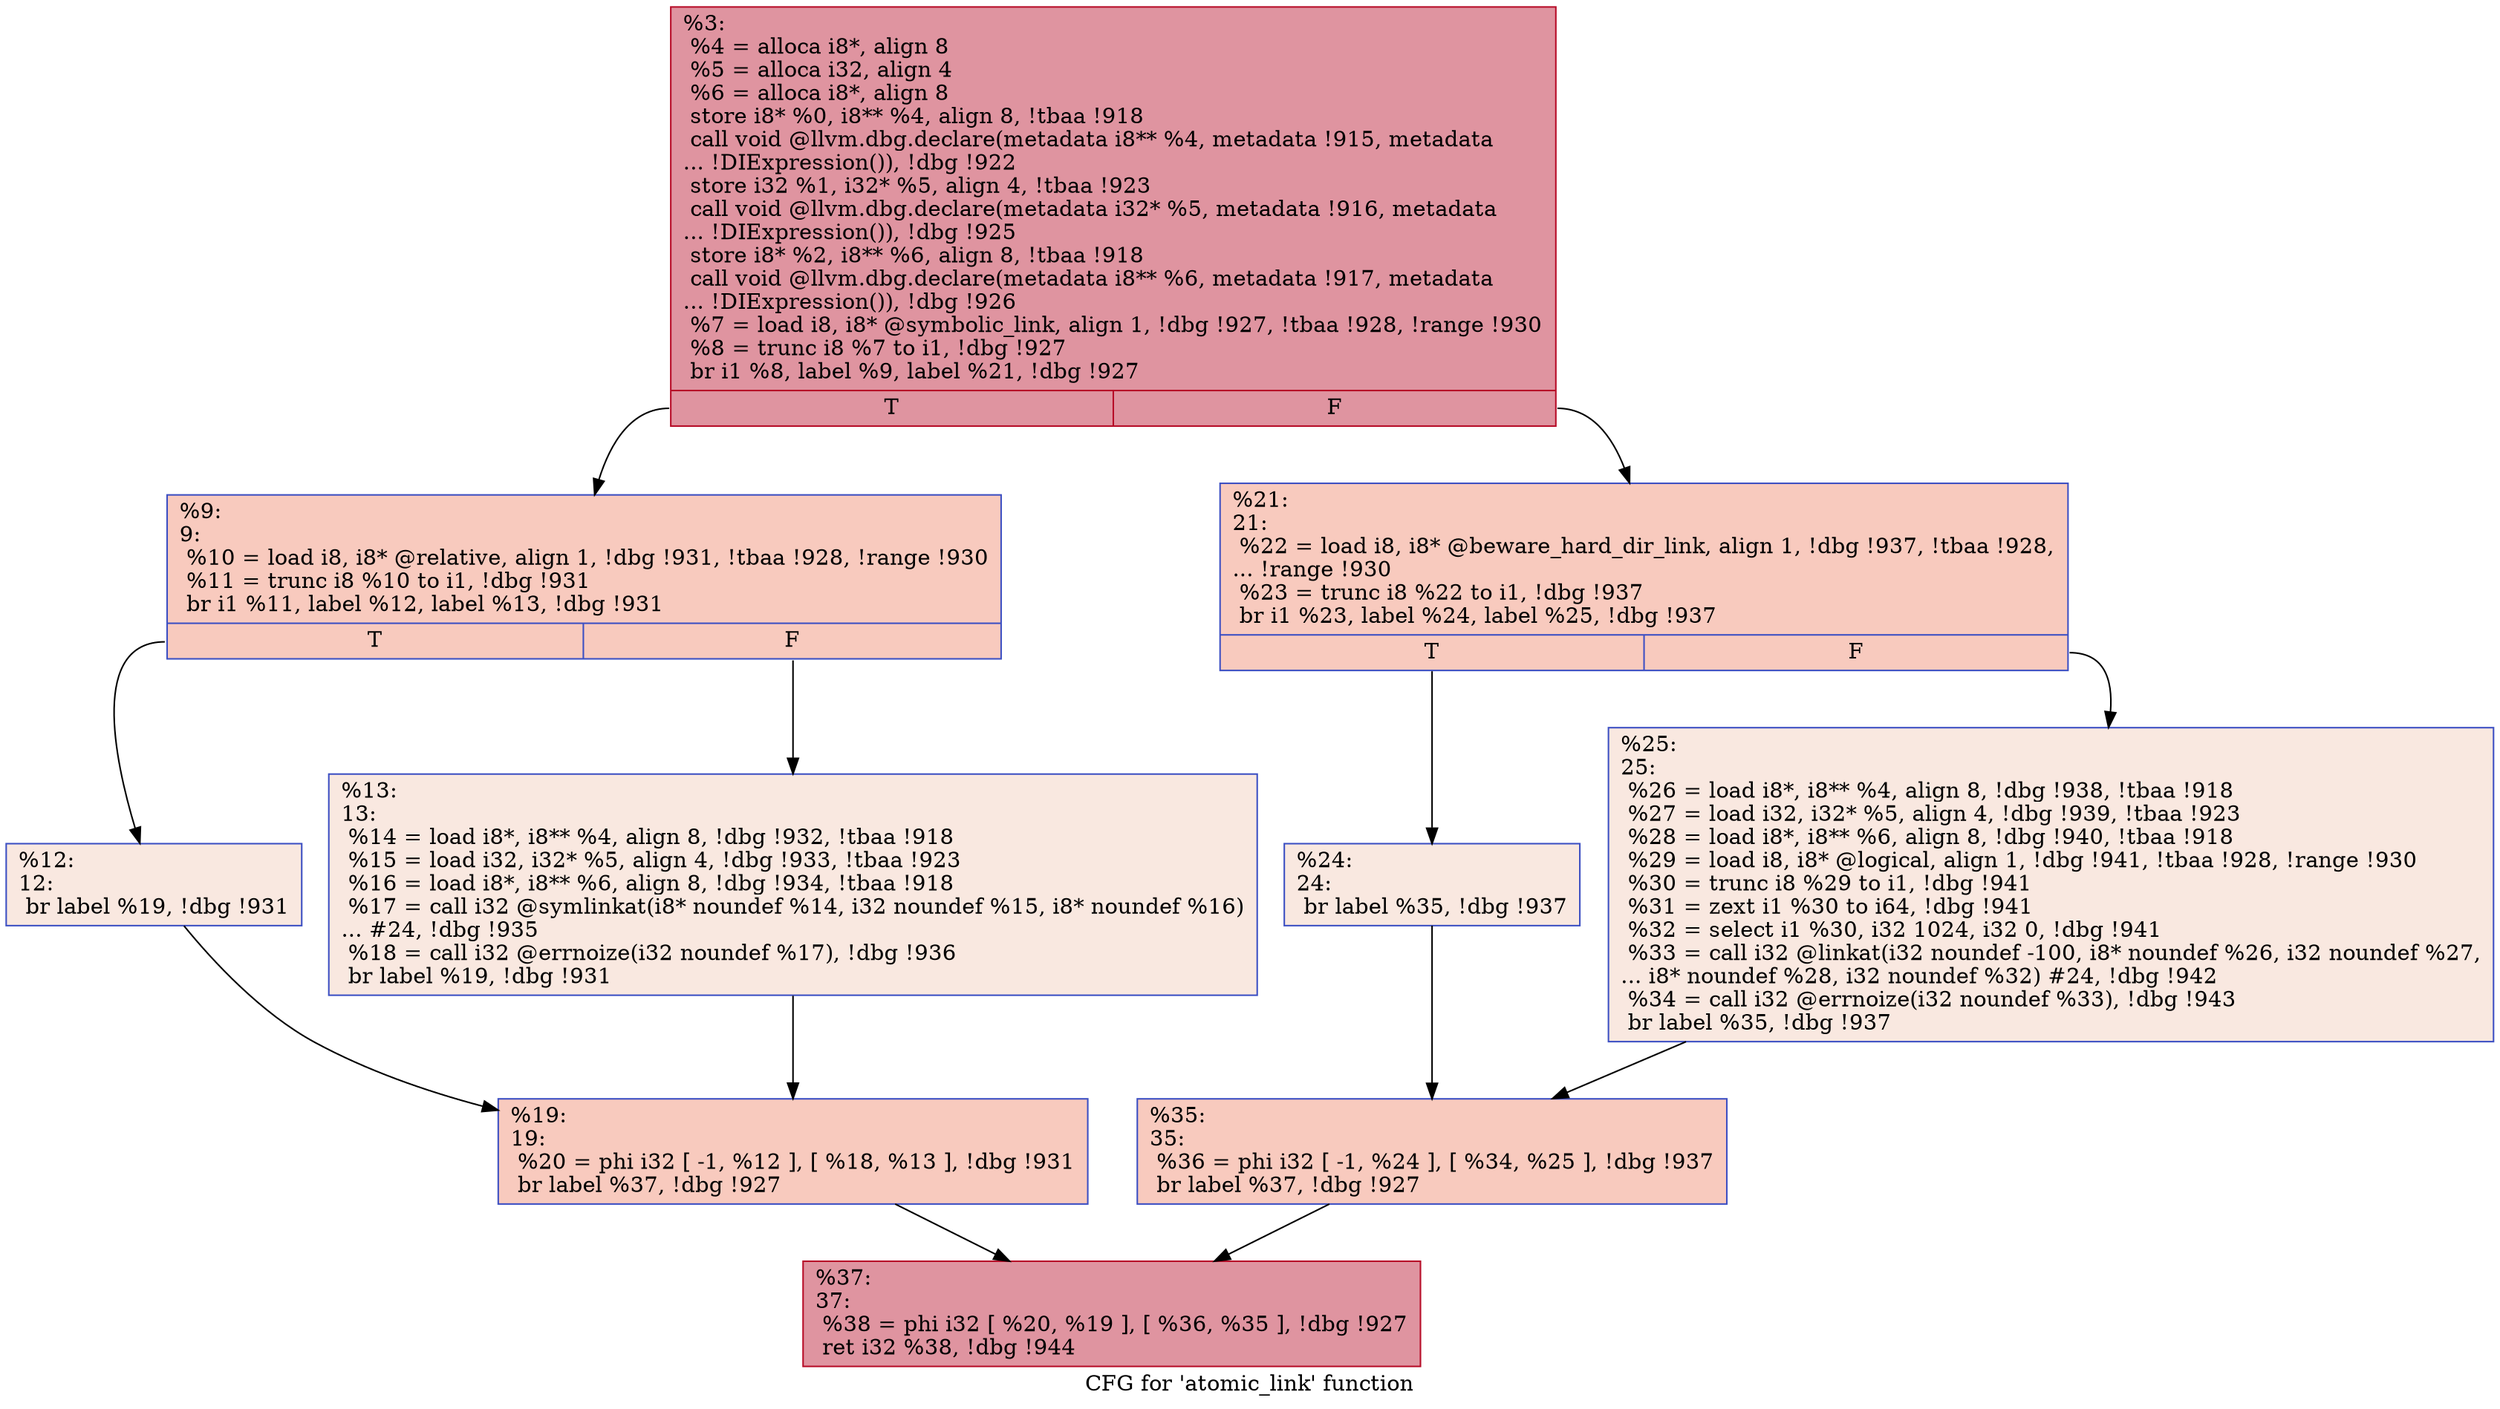 digraph "CFG for 'atomic_link' function" {
	label="CFG for 'atomic_link' function";

	Node0xb95260 [shape=record,color="#b70d28ff", style=filled, fillcolor="#b70d2870",label="{%3:\l  %4 = alloca i8*, align 8\l  %5 = alloca i32, align 4\l  %6 = alloca i8*, align 8\l  store i8* %0, i8** %4, align 8, !tbaa !918\l  call void @llvm.dbg.declare(metadata i8** %4, metadata !915, metadata\l... !DIExpression()), !dbg !922\l  store i32 %1, i32* %5, align 4, !tbaa !923\l  call void @llvm.dbg.declare(metadata i32* %5, metadata !916, metadata\l... !DIExpression()), !dbg !925\l  store i8* %2, i8** %6, align 8, !tbaa !918\l  call void @llvm.dbg.declare(metadata i8** %6, metadata !917, metadata\l... !DIExpression()), !dbg !926\l  %7 = load i8, i8* @symbolic_link, align 1, !dbg !927, !tbaa !928, !range !930\l  %8 = trunc i8 %7 to i1, !dbg !927\l  br i1 %8, label %9, label %21, !dbg !927\l|{<s0>T|<s1>F}}"];
	Node0xb95260:s0 -> Node0xb6c6c0;
	Node0xb95260:s1 -> Node0xb6c800;
	Node0xb6c6c0 [shape=record,color="#3d50c3ff", style=filled, fillcolor="#ef886b70",label="{%9:\l9:                                                \l  %10 = load i8, i8* @relative, align 1, !dbg !931, !tbaa !928, !range !930\l  %11 = trunc i8 %10 to i1, !dbg !931\l  br i1 %11, label %12, label %13, !dbg !931\l|{<s0>T|<s1>F}}"];
	Node0xb6c6c0:s0 -> Node0xb6c710;
	Node0xb6c6c0:s1 -> Node0xb6c760;
	Node0xb6c710 [shape=record,color="#3d50c3ff", style=filled, fillcolor="#f1ccb870",label="{%12:\l12:                                               \l  br label %19, !dbg !931\l}"];
	Node0xb6c710 -> Node0xb6c7b0;
	Node0xb6c760 [shape=record,color="#3d50c3ff", style=filled, fillcolor="#f1ccb870",label="{%13:\l13:                                               \l  %14 = load i8*, i8** %4, align 8, !dbg !932, !tbaa !918\l  %15 = load i32, i32* %5, align 4, !dbg !933, !tbaa !923\l  %16 = load i8*, i8** %6, align 8, !dbg !934, !tbaa !918\l  %17 = call i32 @symlinkat(i8* noundef %14, i32 noundef %15, i8* noundef %16)\l... #24, !dbg !935\l  %18 = call i32 @errnoize(i32 noundef %17), !dbg !936\l  br label %19, !dbg !931\l}"];
	Node0xb6c760 -> Node0xb6c7b0;
	Node0xb6c7b0 [shape=record,color="#3d50c3ff", style=filled, fillcolor="#ef886b70",label="{%19:\l19:                                               \l  %20 = phi i32 [ -1, %12 ], [ %18, %13 ], !dbg !931\l  br label %37, !dbg !927\l}"];
	Node0xb6c7b0 -> Node0xb6c940;
	Node0xb6c800 [shape=record,color="#3d50c3ff", style=filled, fillcolor="#ef886b70",label="{%21:\l21:                                               \l  %22 = load i8, i8* @beware_hard_dir_link, align 1, !dbg !937, !tbaa !928,\l... !range !930\l  %23 = trunc i8 %22 to i1, !dbg !937\l  br i1 %23, label %24, label %25, !dbg !937\l|{<s0>T|<s1>F}}"];
	Node0xb6c800:s0 -> Node0xb6c850;
	Node0xb6c800:s1 -> Node0xb6c8a0;
	Node0xb6c850 [shape=record,color="#3d50c3ff", style=filled, fillcolor="#f1ccb870",label="{%24:\l24:                                               \l  br label %35, !dbg !937\l}"];
	Node0xb6c850 -> Node0xb6c8f0;
	Node0xb6c8a0 [shape=record,color="#3d50c3ff", style=filled, fillcolor="#f1ccb870",label="{%25:\l25:                                               \l  %26 = load i8*, i8** %4, align 8, !dbg !938, !tbaa !918\l  %27 = load i32, i32* %5, align 4, !dbg !939, !tbaa !923\l  %28 = load i8*, i8** %6, align 8, !dbg !940, !tbaa !918\l  %29 = load i8, i8* @logical, align 1, !dbg !941, !tbaa !928, !range !930\l  %30 = trunc i8 %29 to i1, !dbg !941\l  %31 = zext i1 %30 to i64, !dbg !941\l  %32 = select i1 %30, i32 1024, i32 0, !dbg !941\l  %33 = call i32 @linkat(i32 noundef -100, i8* noundef %26, i32 noundef %27,\l... i8* noundef %28, i32 noundef %32) #24, !dbg !942\l  %34 = call i32 @errnoize(i32 noundef %33), !dbg !943\l  br label %35, !dbg !937\l}"];
	Node0xb6c8a0 -> Node0xb6c8f0;
	Node0xb6c8f0 [shape=record,color="#3d50c3ff", style=filled, fillcolor="#ef886b70",label="{%35:\l35:                                               \l  %36 = phi i32 [ -1, %24 ], [ %34, %25 ], !dbg !937\l  br label %37, !dbg !927\l}"];
	Node0xb6c8f0 -> Node0xb6c940;
	Node0xb6c940 [shape=record,color="#b70d28ff", style=filled, fillcolor="#b70d2870",label="{%37:\l37:                                               \l  %38 = phi i32 [ %20, %19 ], [ %36, %35 ], !dbg !927\l  ret i32 %38, !dbg !944\l}"];
}
